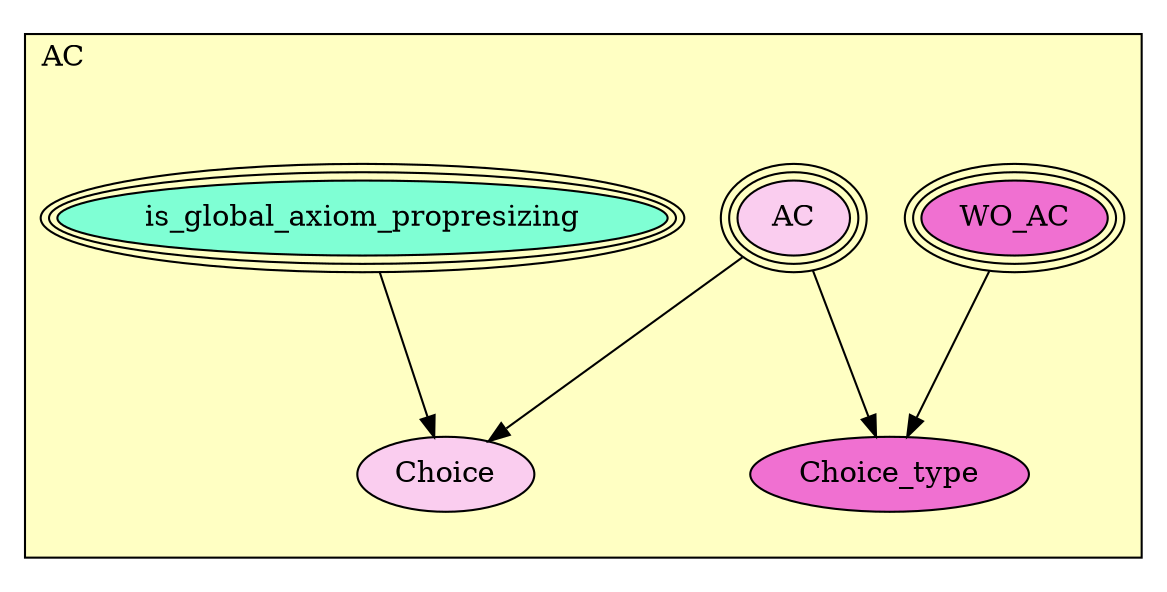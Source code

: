 digraph HoTT_Sets_AC {
  graph [ratio=0.5]
  node [style=filled]
AC_WO_AC [label="WO_AC", URL=<AC.html#WO_AC>, peripheries=3, fillcolor="#F070D1"] ;
AC_is_global_axiom_propresizing [label="is_global_axiom_propresizing", URL=<AC.html#is_global_axiom_propresizing>, peripheries=3, fillcolor="#7FFFD4"] ;
AC_AC [label="AC", URL=<AC.html#AC>, peripheries=3, fillcolor="#FACDEF"] ;
AC_Choice_type [label="Choice_type", URL=<AC.html#Choice_type>, fillcolor="#F070D1"] ;
AC_Choice [label="Choice", URL=<AC.html#Choice>, fillcolor="#FACDEF"] ;
  AC_WO_AC -> AC_Choice_type [] ;
  AC_is_global_axiom_propresizing -> AC_Choice [] ;
  AC_AC -> AC_Choice_type [] ;
  AC_AC -> AC_Choice [] ;
subgraph cluster_AC { label="AC"; fillcolor="#FFFFC3"; labeljust=l; style=filled 
AC_Choice; AC_Choice_type; AC_AC; AC_is_global_axiom_propresizing; AC_WO_AC; };
} /* END */
